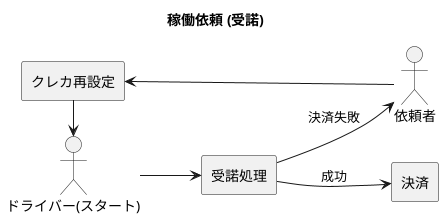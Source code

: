 @startuml task_accept
left to right direction

title 稼働依頼 (受諾)

actor "ドライバー(スタート)" as driver
actor "依頼者" as delivery_office
rectangle "受諾処理" as task_accept

rectangle pay [
  決済
]

rectangle resetting [
  クレカ再設定
]


driver --> task_accept
task_accept --> pay : 成功
task_accept --> delivery_office : 決済失敗
delivery_office --> resetting
resetting -> driver

@enduml